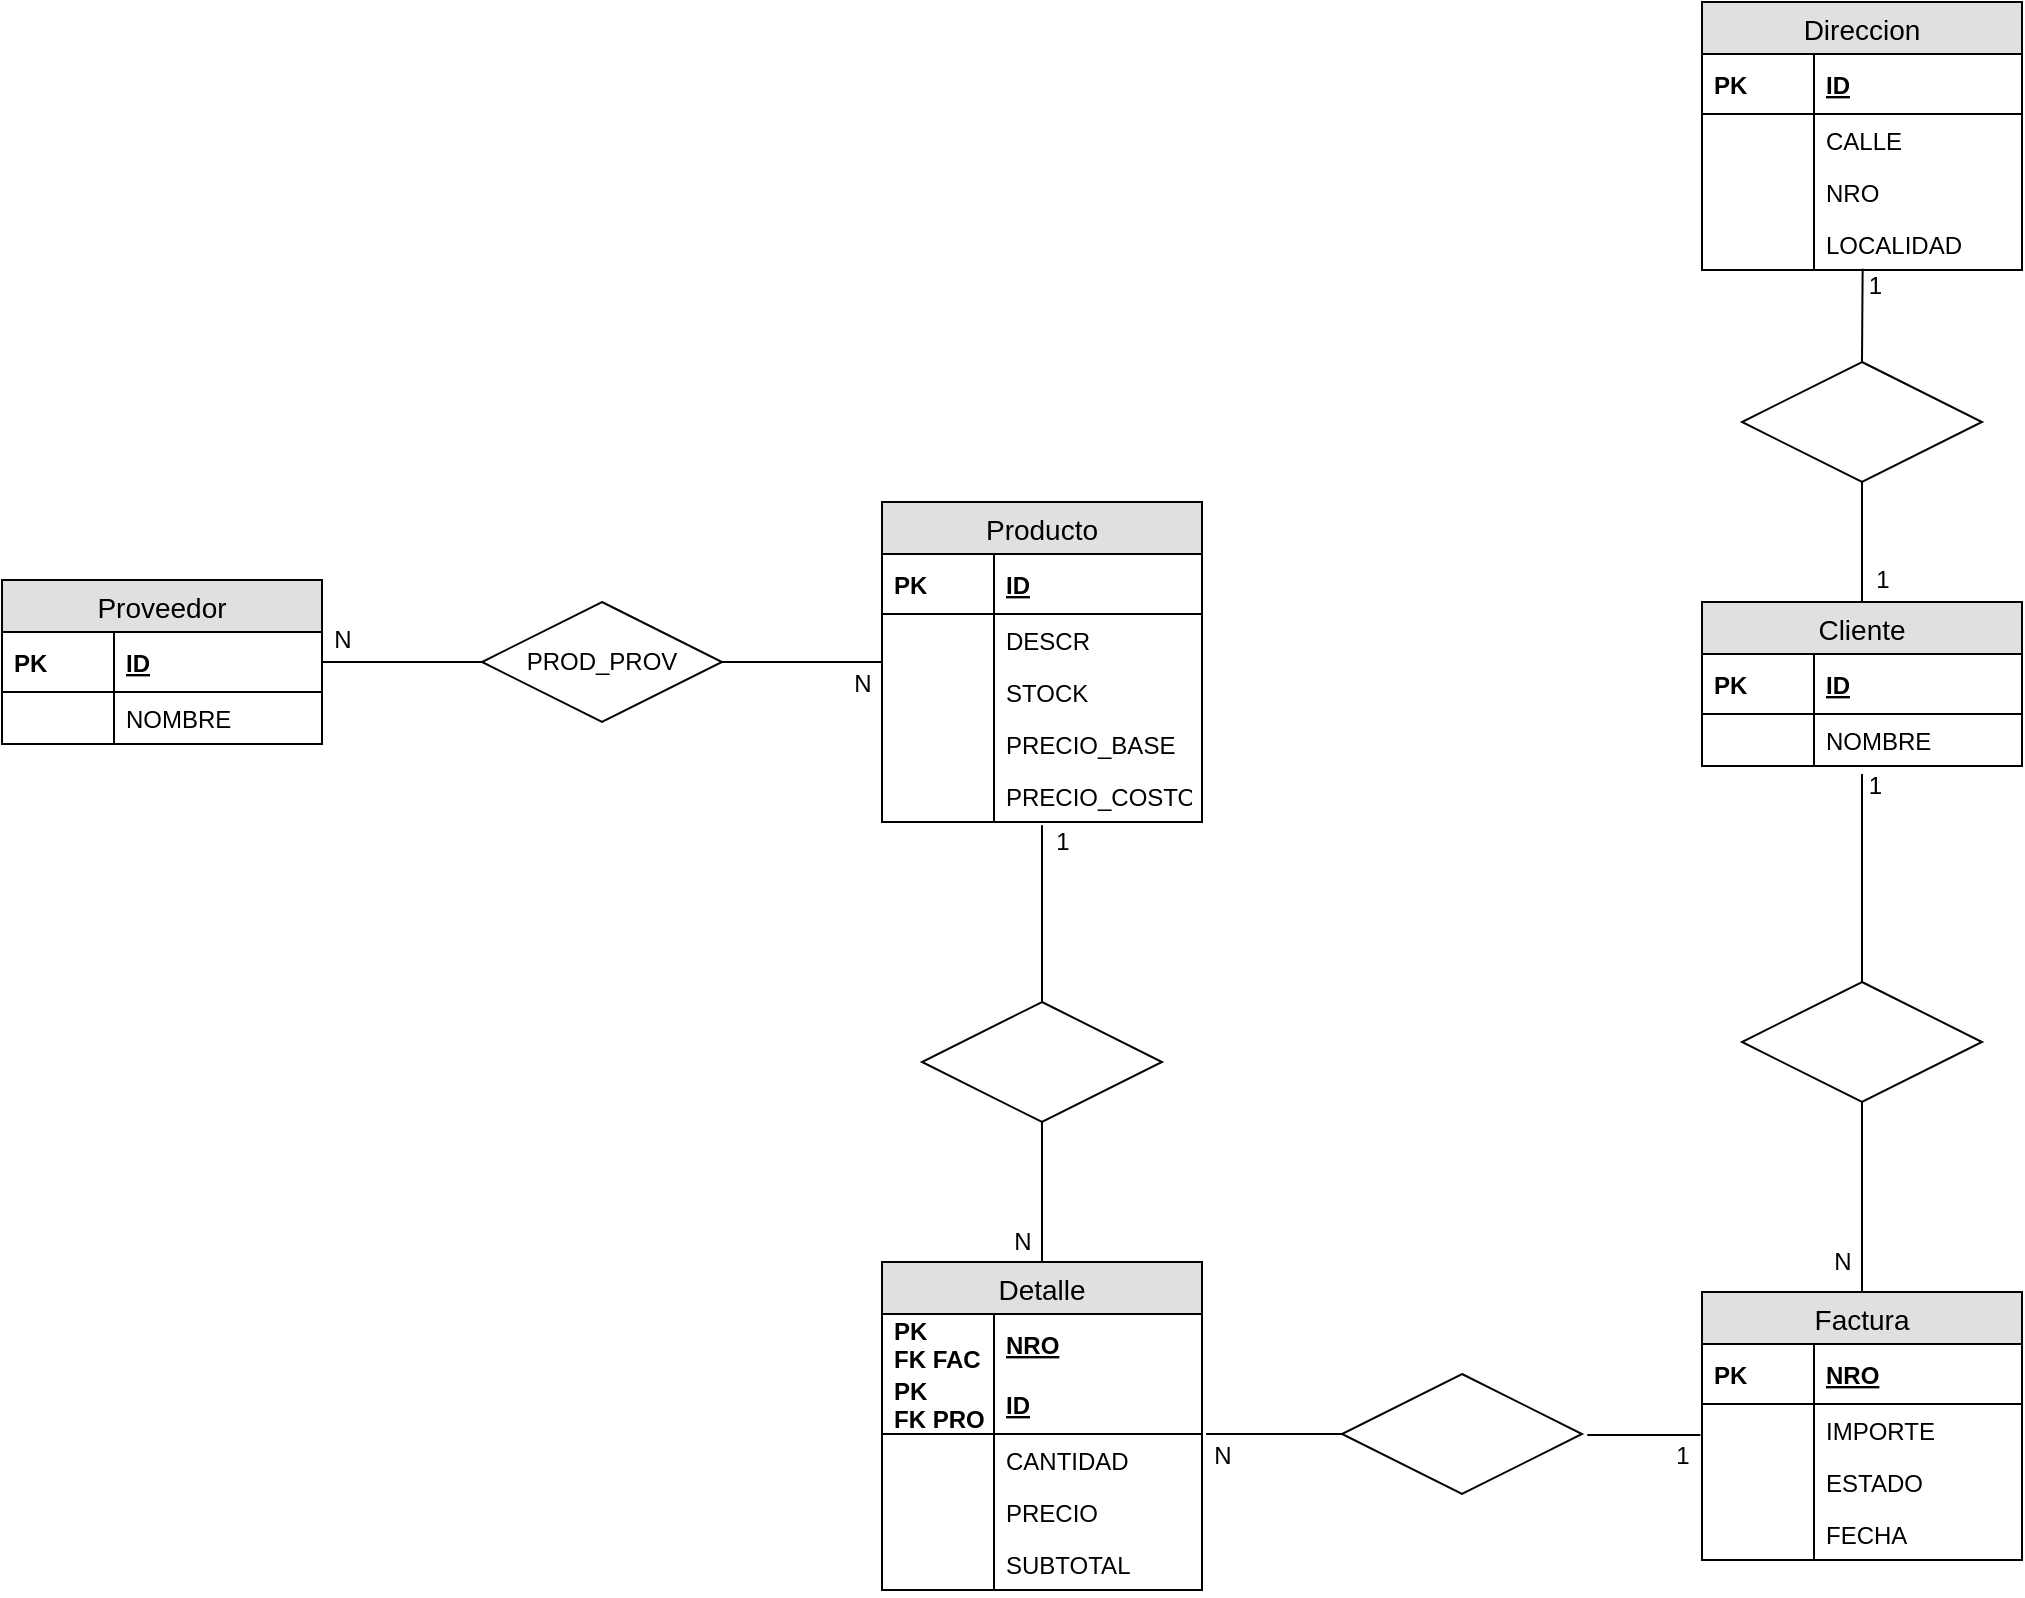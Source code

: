 <mxfile version="12.6.5" type="device"><diagram id="7vEFr5vi3Zg_Bs0gpR6n" name="Page-1"><mxGraphModel dx="2767" dy="2060" grid="1" gridSize="10" guides="1" tooltips="1" connect="1" arrows="1" fold="1" page="1" pageScale="1" pageWidth="850" pageHeight="1100" math="0" shadow="0"><root><mxCell id="0"/><mxCell id="1" parent="0"/><mxCell id="Hqzu6Dnas3i5PshKOOas-34" value="Proveedor" style="swimlane;fontStyle=0;childLayout=stackLayout;horizontal=1;startSize=26;fillColor=#e0e0e0;horizontalStack=0;resizeParent=1;resizeParentMax=0;resizeLast=0;collapsible=1;marginBottom=0;swimlaneFillColor=#ffffff;align=center;fontSize=14;" vertex="1" parent="1"><mxGeometry x="-230" y="199" width="160" height="82" as="geometry"><mxRectangle x="-160" y="160" width="120" height="26" as="alternateBounds"/></mxGeometry></mxCell><mxCell id="Hqzu6Dnas3i5PshKOOas-37" value="ID" style="shape=partialRectangle;top=0;left=0;right=0;bottom=1;align=left;verticalAlign=middle;fillColor=none;spacingLeft=60;spacingRight=4;overflow=hidden;rotatable=0;points=[[0,0.5],[1,0.5]];portConstraint=eastwest;dropTarget=0;fontStyle=5;fontSize=12;" vertex="1" parent="Hqzu6Dnas3i5PshKOOas-34"><mxGeometry y="26" width="160" height="30" as="geometry"/></mxCell><mxCell id="Hqzu6Dnas3i5PshKOOas-38" value="PK" style="shape=partialRectangle;fontStyle=1;top=0;left=0;bottom=0;fillColor=none;align=left;verticalAlign=middle;spacingLeft=4;spacingRight=4;overflow=hidden;rotatable=0;points=[];portConstraint=eastwest;part=1;fontSize=12;" vertex="1" connectable="0" parent="Hqzu6Dnas3i5PshKOOas-37"><mxGeometry width="56" height="30" as="geometry"/></mxCell><mxCell id="Hqzu6Dnas3i5PshKOOas-39" value="NOMBRE" style="shape=partialRectangle;top=0;left=0;right=0;bottom=0;align=left;verticalAlign=top;fillColor=none;spacingLeft=60;spacingRight=4;overflow=hidden;rotatable=0;points=[[0,0.5],[1,0.5]];portConstraint=eastwest;dropTarget=0;fontSize=12;" vertex="1" parent="Hqzu6Dnas3i5PshKOOas-34"><mxGeometry y="56" width="160" height="26" as="geometry"/></mxCell><mxCell id="Hqzu6Dnas3i5PshKOOas-40" value="" style="shape=partialRectangle;top=0;left=0;bottom=0;fillColor=none;align=left;verticalAlign=top;spacingLeft=4;spacingRight=4;overflow=hidden;rotatable=0;points=[];portConstraint=eastwest;part=1;fontSize=12;" vertex="1" connectable="0" parent="Hqzu6Dnas3i5PshKOOas-39"><mxGeometry width="56" height="26" as="geometry"/></mxCell><mxCell id="Hqzu6Dnas3i5PshKOOas-41" value="Detalle" style="swimlane;fontStyle=0;childLayout=stackLayout;horizontal=1;startSize=26;fillColor=#e0e0e0;horizontalStack=0;resizeParent=1;resizeParentMax=0;resizeLast=0;collapsible=1;marginBottom=0;swimlaneFillColor=#ffffff;align=center;fontSize=14;" vertex="1" parent="1"><mxGeometry x="210" y="540" width="160" height="164" as="geometry"><mxRectangle x="120" y="480" width="120" height="26" as="alternateBounds"/></mxGeometry></mxCell><mxCell id="Hqzu6Dnas3i5PshKOOas-42" value="NRO" style="shape=partialRectangle;top=0;left=0;right=0;bottom=0;align=left;verticalAlign=middle;fillColor=none;spacingLeft=60;spacingRight=4;overflow=hidden;rotatable=0;points=[[0,0.5],[1,0.5]];portConstraint=eastwest;dropTarget=0;fontStyle=5;fontSize=12;" vertex="1" parent="Hqzu6Dnas3i5PshKOOas-41"><mxGeometry y="26" width="160" height="30" as="geometry"/></mxCell><mxCell id="Hqzu6Dnas3i5PshKOOas-43" value="PK&#10;FK FAC" style="shape=partialRectangle;fontStyle=1;top=0;left=0;bottom=0;fillColor=none;align=left;verticalAlign=middle;spacingLeft=4;spacingRight=4;overflow=hidden;rotatable=0;points=[];portConstraint=eastwest;part=1;fontSize=12;" vertex="1" connectable="0" parent="Hqzu6Dnas3i5PshKOOas-42"><mxGeometry width="56" height="30" as="geometry"/></mxCell><mxCell id="Hqzu6Dnas3i5PshKOOas-44" value="ID" style="shape=partialRectangle;top=0;left=0;right=0;bottom=1;align=left;verticalAlign=middle;fillColor=none;spacingLeft=60;spacingRight=4;overflow=hidden;rotatable=0;points=[[0,0.5],[1,0.5]];portConstraint=eastwest;dropTarget=0;fontStyle=5;fontSize=12;" vertex="1" parent="Hqzu6Dnas3i5PshKOOas-41"><mxGeometry y="56" width="160" height="30" as="geometry"/></mxCell><mxCell id="Hqzu6Dnas3i5PshKOOas-45" value="PK&#10;FK PRO" style="shape=partialRectangle;fontStyle=1;top=0;left=0;bottom=0;fillColor=none;align=left;verticalAlign=middle;spacingLeft=4;spacingRight=4;overflow=hidden;rotatable=0;points=[];portConstraint=eastwest;part=1;fontSize=12;" vertex="1" connectable="0" parent="Hqzu6Dnas3i5PshKOOas-44"><mxGeometry width="56" height="30" as="geometry"/></mxCell><mxCell id="Hqzu6Dnas3i5PshKOOas-46" value="CANTIDAD" style="shape=partialRectangle;top=0;left=0;right=0;bottom=0;align=left;verticalAlign=top;fillColor=none;spacingLeft=60;spacingRight=4;overflow=hidden;rotatable=0;points=[[0,0.5],[1,0.5]];portConstraint=eastwest;dropTarget=0;fontSize=12;" vertex="1" parent="Hqzu6Dnas3i5PshKOOas-41"><mxGeometry y="86" width="160" height="26" as="geometry"/></mxCell><mxCell id="Hqzu6Dnas3i5PshKOOas-47" value="" style="shape=partialRectangle;top=0;left=0;bottom=0;fillColor=none;align=left;verticalAlign=top;spacingLeft=4;spacingRight=4;overflow=hidden;rotatable=0;points=[];portConstraint=eastwest;part=1;fontSize=12;" vertex="1" connectable="0" parent="Hqzu6Dnas3i5PshKOOas-46"><mxGeometry width="56" height="26" as="geometry"/></mxCell><mxCell id="Hqzu6Dnas3i5PshKOOas-91" value="PRECIO" style="shape=partialRectangle;top=0;left=0;right=0;bottom=0;align=left;verticalAlign=top;fillColor=none;spacingLeft=60;spacingRight=4;overflow=hidden;rotatable=0;points=[[0,0.5],[1,0.5]];portConstraint=eastwest;dropTarget=0;fontSize=12;" vertex="1" parent="Hqzu6Dnas3i5PshKOOas-41"><mxGeometry y="112" width="160" height="26" as="geometry"/></mxCell><mxCell id="Hqzu6Dnas3i5PshKOOas-92" value="" style="shape=partialRectangle;top=0;left=0;bottom=0;fillColor=none;align=left;verticalAlign=top;spacingLeft=4;spacingRight=4;overflow=hidden;rotatable=0;points=[];portConstraint=eastwest;part=1;fontSize=12;" vertex="1" connectable="0" parent="Hqzu6Dnas3i5PshKOOas-91"><mxGeometry width="56" height="26" as="geometry"/></mxCell><mxCell id="Hqzu6Dnas3i5PshKOOas-93" value="SUBTOTAL" style="shape=partialRectangle;top=0;left=0;right=0;bottom=0;align=left;verticalAlign=top;fillColor=none;spacingLeft=60;spacingRight=4;overflow=hidden;rotatable=0;points=[[0,0.5],[1,0.5]];portConstraint=eastwest;dropTarget=0;fontSize=12;" vertex="1" parent="Hqzu6Dnas3i5PshKOOas-41"><mxGeometry y="138" width="160" height="26" as="geometry"/></mxCell><mxCell id="Hqzu6Dnas3i5PshKOOas-94" value="" style="shape=partialRectangle;top=0;left=0;bottom=0;fillColor=none;align=left;verticalAlign=top;spacingLeft=4;spacingRight=4;overflow=hidden;rotatable=0;points=[];portConstraint=eastwest;part=1;fontSize=12;" vertex="1" connectable="0" parent="Hqzu6Dnas3i5PshKOOas-93"><mxGeometry width="56" height="26" as="geometry"/></mxCell><mxCell id="Hqzu6Dnas3i5PshKOOas-48" value="Producto" style="swimlane;fontStyle=0;childLayout=stackLayout;horizontal=1;startSize=26;fillColor=#e0e0e0;horizontalStack=0;resizeParent=1;resizeParentMax=0;resizeLast=0;collapsible=1;marginBottom=0;swimlaneFillColor=#ffffff;align=center;fontSize=14;" vertex="1" parent="1"><mxGeometry x="210" y="160" width="160" height="160" as="geometry"><mxRectangle x="120" y="160" width="120" height="26" as="alternateBounds"/></mxGeometry></mxCell><mxCell id="Hqzu6Dnas3i5PshKOOas-51" value="ID" style="shape=partialRectangle;top=0;left=0;right=0;bottom=1;align=left;verticalAlign=middle;fillColor=none;spacingLeft=60;spacingRight=4;overflow=hidden;rotatable=0;points=[[0,0.5],[1,0.5]];portConstraint=eastwest;dropTarget=0;fontStyle=5;fontSize=12;" vertex="1" parent="Hqzu6Dnas3i5PshKOOas-48"><mxGeometry y="26" width="160" height="30" as="geometry"/></mxCell><mxCell id="Hqzu6Dnas3i5PshKOOas-52" value="PK" style="shape=partialRectangle;fontStyle=1;top=0;left=0;bottom=0;fillColor=none;align=left;verticalAlign=middle;spacingLeft=4;spacingRight=4;overflow=hidden;rotatable=0;points=[];portConstraint=eastwest;part=1;fontSize=12;" vertex="1" connectable="0" parent="Hqzu6Dnas3i5PshKOOas-51"><mxGeometry width="56" height="30" as="geometry"/></mxCell><mxCell id="Hqzu6Dnas3i5PshKOOas-53" value="DESCR" style="shape=partialRectangle;top=0;left=0;right=0;bottom=0;align=left;verticalAlign=top;fillColor=none;spacingLeft=60;spacingRight=4;overflow=hidden;rotatable=0;points=[[0,0.5],[1,0.5]];portConstraint=eastwest;dropTarget=0;fontSize=12;" vertex="1" parent="Hqzu6Dnas3i5PshKOOas-48"><mxGeometry y="56" width="160" height="26" as="geometry"/></mxCell><mxCell id="Hqzu6Dnas3i5PshKOOas-54" value="" style="shape=partialRectangle;top=0;left=0;bottom=0;fillColor=none;align=left;verticalAlign=top;spacingLeft=4;spacingRight=4;overflow=hidden;rotatable=0;points=[];portConstraint=eastwest;part=1;fontSize=12;" vertex="1" connectable="0" parent="Hqzu6Dnas3i5PshKOOas-53"><mxGeometry width="56" height="26" as="geometry"/></mxCell><mxCell id="Hqzu6Dnas3i5PshKOOas-97" value="STOCK" style="shape=partialRectangle;top=0;left=0;right=0;bottom=0;align=left;verticalAlign=top;fillColor=none;spacingLeft=60;spacingRight=4;overflow=hidden;rotatable=0;points=[[0,0.5],[1,0.5]];portConstraint=eastwest;dropTarget=0;fontSize=12;" vertex="1" parent="Hqzu6Dnas3i5PshKOOas-48"><mxGeometry y="82" width="160" height="26" as="geometry"/></mxCell><mxCell id="Hqzu6Dnas3i5PshKOOas-98" value="" style="shape=partialRectangle;top=0;left=0;bottom=0;fillColor=none;align=left;verticalAlign=top;spacingLeft=4;spacingRight=4;overflow=hidden;rotatable=0;points=[];portConstraint=eastwest;part=1;fontSize=12;" vertex="1" connectable="0" parent="Hqzu6Dnas3i5PshKOOas-97"><mxGeometry width="56" height="26" as="geometry"/></mxCell><mxCell id="Hqzu6Dnas3i5PshKOOas-99" value="PRECIO_BASE" style="shape=partialRectangle;top=0;left=0;right=0;bottom=0;align=left;verticalAlign=top;fillColor=none;spacingLeft=60;spacingRight=4;overflow=hidden;rotatable=0;points=[[0,0.5],[1,0.5]];portConstraint=eastwest;dropTarget=0;fontSize=12;" vertex="1" parent="Hqzu6Dnas3i5PshKOOas-48"><mxGeometry y="108" width="160" height="26" as="geometry"/></mxCell><mxCell id="Hqzu6Dnas3i5PshKOOas-100" value="" style="shape=partialRectangle;top=0;left=0;bottom=0;fillColor=none;align=left;verticalAlign=top;spacingLeft=4;spacingRight=4;overflow=hidden;rotatable=0;points=[];portConstraint=eastwest;part=1;fontSize=12;" vertex="1" connectable="0" parent="Hqzu6Dnas3i5PshKOOas-99"><mxGeometry width="56" height="26" as="geometry"/></mxCell><mxCell id="Hqzu6Dnas3i5PshKOOas-101" value="PRECIO_COSTO" style="shape=partialRectangle;top=0;left=0;right=0;bottom=0;align=left;verticalAlign=top;fillColor=none;spacingLeft=60;spacingRight=4;overflow=hidden;rotatable=0;points=[[0,0.5],[1,0.5]];portConstraint=eastwest;dropTarget=0;fontSize=12;" vertex="1" parent="Hqzu6Dnas3i5PshKOOas-48"><mxGeometry y="134" width="160" height="26" as="geometry"/></mxCell><mxCell id="Hqzu6Dnas3i5PshKOOas-102" value="" style="shape=partialRectangle;top=0;left=0;bottom=0;fillColor=none;align=left;verticalAlign=top;spacingLeft=4;spacingRight=4;overflow=hidden;rotatable=0;points=[];portConstraint=eastwest;part=1;fontSize=12;" vertex="1" connectable="0" parent="Hqzu6Dnas3i5PshKOOas-101"><mxGeometry width="56" height="26" as="geometry"/></mxCell><mxCell id="Hqzu6Dnas3i5PshKOOas-55" value="Factura" style="swimlane;fontStyle=0;childLayout=stackLayout;horizontal=1;startSize=26;fillColor=#e0e0e0;horizontalStack=0;resizeParent=1;resizeParentMax=0;resizeLast=0;collapsible=1;marginBottom=0;swimlaneFillColor=#ffffff;align=center;fontSize=14;" vertex="1" parent="1"><mxGeometry x="620" y="555" width="160" height="134" as="geometry"><mxRectangle x="400" y="480" width="120" height="26" as="alternateBounds"/></mxGeometry></mxCell><mxCell id="Hqzu6Dnas3i5PshKOOas-58" value="NRO" style="shape=partialRectangle;top=0;left=0;right=0;bottom=1;align=left;verticalAlign=middle;fillColor=none;spacingLeft=60;spacingRight=4;overflow=hidden;rotatable=0;points=[[0,0.5],[1,0.5]];portConstraint=eastwest;dropTarget=0;fontStyle=5;fontSize=12;" vertex="1" parent="Hqzu6Dnas3i5PshKOOas-55"><mxGeometry y="26" width="160" height="30" as="geometry"/></mxCell><mxCell id="Hqzu6Dnas3i5PshKOOas-59" value="PK" style="shape=partialRectangle;fontStyle=1;top=0;left=0;bottom=0;fillColor=none;align=left;verticalAlign=middle;spacingLeft=4;spacingRight=4;overflow=hidden;rotatable=0;points=[];portConstraint=eastwest;part=1;fontSize=12;" vertex="1" connectable="0" parent="Hqzu6Dnas3i5PshKOOas-58"><mxGeometry width="56" height="30" as="geometry"/></mxCell><mxCell id="Hqzu6Dnas3i5PshKOOas-60" value="IMPORTE" style="shape=partialRectangle;top=0;left=0;right=0;bottom=0;align=left;verticalAlign=top;fillColor=none;spacingLeft=60;spacingRight=4;overflow=hidden;rotatable=0;points=[[0,0.5],[1,0.5]];portConstraint=eastwest;dropTarget=0;fontSize=12;" vertex="1" parent="Hqzu6Dnas3i5PshKOOas-55"><mxGeometry y="56" width="160" height="26" as="geometry"/></mxCell><mxCell id="Hqzu6Dnas3i5PshKOOas-61" value="" style="shape=partialRectangle;top=0;left=0;bottom=0;fillColor=none;align=left;verticalAlign=top;spacingLeft=4;spacingRight=4;overflow=hidden;rotatable=0;points=[];portConstraint=eastwest;part=1;fontSize=12;" vertex="1" connectable="0" parent="Hqzu6Dnas3i5PshKOOas-60"><mxGeometry width="56" height="26" as="geometry"/></mxCell><mxCell id="Hqzu6Dnas3i5PshKOOas-103" value="ESTADO" style="shape=partialRectangle;top=0;left=0;right=0;bottom=0;align=left;verticalAlign=top;fillColor=none;spacingLeft=60;spacingRight=4;overflow=hidden;rotatable=0;points=[[0,0.5],[1,0.5]];portConstraint=eastwest;dropTarget=0;fontSize=12;" vertex="1" parent="Hqzu6Dnas3i5PshKOOas-55"><mxGeometry y="82" width="160" height="26" as="geometry"/></mxCell><mxCell id="Hqzu6Dnas3i5PshKOOas-104" value="" style="shape=partialRectangle;top=0;left=0;bottom=0;fillColor=none;align=left;verticalAlign=top;spacingLeft=4;spacingRight=4;overflow=hidden;rotatable=0;points=[];portConstraint=eastwest;part=1;fontSize=12;" vertex="1" connectable="0" parent="Hqzu6Dnas3i5PshKOOas-103"><mxGeometry width="56" height="26" as="geometry"/></mxCell><mxCell id="Hqzu6Dnas3i5PshKOOas-105" value="FECHA" style="shape=partialRectangle;top=0;left=0;right=0;bottom=0;align=left;verticalAlign=top;fillColor=none;spacingLeft=60;spacingRight=4;overflow=hidden;rotatable=0;points=[[0,0.5],[1,0.5]];portConstraint=eastwest;dropTarget=0;fontSize=12;" vertex="1" parent="Hqzu6Dnas3i5PshKOOas-55"><mxGeometry y="108" width="160" height="26" as="geometry"/></mxCell><mxCell id="Hqzu6Dnas3i5PshKOOas-106" value="" style="shape=partialRectangle;top=0;left=0;bottom=0;fillColor=none;align=left;verticalAlign=top;spacingLeft=4;spacingRight=4;overflow=hidden;rotatable=0;points=[];portConstraint=eastwest;part=1;fontSize=12;" vertex="1" connectable="0" parent="Hqzu6Dnas3i5PshKOOas-105"><mxGeometry width="56" height="26" as="geometry"/></mxCell><mxCell id="Hqzu6Dnas3i5PshKOOas-62" value="Cliente" style="swimlane;fontStyle=0;childLayout=stackLayout;horizontal=1;startSize=26;fillColor=#e0e0e0;horizontalStack=0;resizeParent=1;resizeParentMax=0;resizeLast=0;collapsible=1;marginBottom=0;swimlaneFillColor=#ffffff;align=center;fontSize=14;" vertex="1" parent="1"><mxGeometry x="620" y="210" width="160" height="82" as="geometry"><mxRectangle x="400" y="160" width="120" height="26" as="alternateBounds"/></mxGeometry></mxCell><mxCell id="Hqzu6Dnas3i5PshKOOas-65" value="ID" style="shape=partialRectangle;top=0;left=0;right=0;bottom=1;align=left;verticalAlign=middle;fillColor=none;spacingLeft=60;spacingRight=4;overflow=hidden;rotatable=0;points=[[0,0.5],[1,0.5]];portConstraint=eastwest;dropTarget=0;fontStyle=5;fontSize=12;" vertex="1" parent="Hqzu6Dnas3i5PshKOOas-62"><mxGeometry y="26" width="160" height="30" as="geometry"/></mxCell><mxCell id="Hqzu6Dnas3i5PshKOOas-66" value="PK" style="shape=partialRectangle;fontStyle=1;top=0;left=0;bottom=0;fillColor=none;align=left;verticalAlign=middle;spacingLeft=4;spacingRight=4;overflow=hidden;rotatable=0;points=[];portConstraint=eastwest;part=1;fontSize=12;" vertex="1" connectable="0" parent="Hqzu6Dnas3i5PshKOOas-65"><mxGeometry width="56" height="30" as="geometry"/></mxCell><mxCell id="Hqzu6Dnas3i5PshKOOas-67" value="NOMBRE" style="shape=partialRectangle;top=0;left=0;right=0;bottom=0;align=left;verticalAlign=top;fillColor=none;spacingLeft=60;spacingRight=4;overflow=hidden;rotatable=0;points=[[0,0.5],[1,0.5]];portConstraint=eastwest;dropTarget=0;fontSize=12;" vertex="1" parent="Hqzu6Dnas3i5PshKOOas-62"><mxGeometry y="56" width="160" height="26" as="geometry"/></mxCell><mxCell id="Hqzu6Dnas3i5PshKOOas-68" value="" style="shape=partialRectangle;top=0;left=0;bottom=0;fillColor=none;align=left;verticalAlign=top;spacingLeft=4;spacingRight=4;overflow=hidden;rotatable=0;points=[];portConstraint=eastwest;part=1;fontSize=12;" vertex="1" connectable="0" parent="Hqzu6Dnas3i5PshKOOas-67"><mxGeometry width="56" height="26" as="geometry"/></mxCell><mxCell id="Hqzu6Dnas3i5PshKOOas-107" value="PROD_PROV" style="shape=rhombus;perimeter=rhombusPerimeter;whiteSpace=wrap;html=1;align=center;" vertex="1" parent="1"><mxGeometry x="10" y="210" width="120" height="60" as="geometry"/></mxCell><mxCell id="Hqzu6Dnas3i5PshKOOas-108" value="&lt;br&gt;" style="shape=rhombus;perimeter=rhombusPerimeter;whiteSpace=wrap;html=1;align=center;" vertex="1" parent="1"><mxGeometry x="230" y="410" width="120" height="60" as="geometry"/></mxCell><mxCell id="Hqzu6Dnas3i5PshKOOas-109" value="" style="shape=rhombus;perimeter=rhombusPerimeter;whiteSpace=wrap;html=1;align=center;" vertex="1" parent="1"><mxGeometry x="440" y="596" width="120" height="60" as="geometry"/></mxCell><mxCell id="Hqzu6Dnas3i5PshKOOas-110" value="" style="shape=rhombus;perimeter=rhombusPerimeter;whiteSpace=wrap;html=1;align=center;" vertex="1" parent="1"><mxGeometry x="640" y="400" width="120" height="60" as="geometry"/></mxCell><mxCell id="Hqzu6Dnas3i5PshKOOas-112" value="" style="endArrow=none;html=1;rounded=0;exitX=0.5;exitY=0;exitDx=0;exitDy=0;entryX=0.5;entryY=1.154;entryDx=0;entryDy=0;entryPerimeter=0;" edge="1" parent="1" source="Hqzu6Dnas3i5PshKOOas-110" target="Hqzu6Dnas3i5PshKOOas-67"><mxGeometry relative="1" as="geometry"><mxPoint x="500" y="370" as="sourcePoint"/><mxPoint x="700" y="310" as="targetPoint"/></mxGeometry></mxCell><mxCell id="Hqzu6Dnas3i5PshKOOas-113" value="1" style="resizable=0;html=1;align=right;verticalAlign=bottom;" connectable="0" vertex="1" parent="Hqzu6Dnas3i5PshKOOas-112"><mxGeometry x="1" relative="1" as="geometry"><mxPoint x="10" y="14" as="offset"/></mxGeometry></mxCell><mxCell id="Hqzu6Dnas3i5PshKOOas-114" value="" style="endArrow=none;html=1;rounded=0;exitX=0.5;exitY=1;exitDx=0;exitDy=0;entryX=0.5;entryY=0;entryDx=0;entryDy=0;" edge="1" parent="1" source="Hqzu6Dnas3i5PshKOOas-110" target="Hqzu6Dnas3i5PshKOOas-55"><mxGeometry relative="1" as="geometry"><mxPoint x="-230" y="730" as="sourcePoint"/><mxPoint x="-70" y="730" as="targetPoint"/></mxGeometry></mxCell><mxCell id="Hqzu6Dnas3i5PshKOOas-115" value="N" style="text;html=1;align=center;verticalAlign=middle;resizable=0;points=[];labelBackgroundColor=#ffffff;" vertex="1" connectable="0" parent="Hqzu6Dnas3i5PshKOOas-114"><mxGeometry x="0.726" y="1" relative="1" as="geometry"><mxPoint x="-11" y="-2" as="offset"/></mxGeometry></mxCell><mxCell id="Hqzu6Dnas3i5PshKOOas-116" value="" style="endArrow=none;html=1;rounded=0;exitX=1.013;exitY=0;exitDx=0;exitDy=0;entryX=0;entryY=0.5;entryDx=0;entryDy=0;exitPerimeter=0;" edge="1" parent="1" source="Hqzu6Dnas3i5PshKOOas-46" target="Hqzu6Dnas3i5PshKOOas-109"><mxGeometry relative="1" as="geometry"><mxPoint x="450" y="450" as="sourcePoint"/><mxPoint x="610" y="450" as="targetPoint"/></mxGeometry></mxCell><mxCell id="Hqzu6Dnas3i5PshKOOas-117" value="N" style="text;html=1;align=center;verticalAlign=middle;resizable=0;points=[];labelBackgroundColor=#ffffff;" vertex="1" connectable="0" parent="Hqzu6Dnas3i5PshKOOas-116"><mxGeometry x="-0.649" y="2" relative="1" as="geometry"><mxPoint x="-4.02" y="13" as="offset"/></mxGeometry></mxCell><mxCell id="Hqzu6Dnas3i5PshKOOas-118" value="" style="endArrow=none;html=1;rounded=0;exitX=1.022;exitY=0.509;exitDx=0;exitDy=0;exitPerimeter=0;entryX=-0.005;entryY=0.598;entryDx=0;entryDy=0;entryPerimeter=0;" edge="1" parent="1" source="Hqzu6Dnas3i5PshKOOas-109" target="Hqzu6Dnas3i5PshKOOas-60"><mxGeometry relative="1" as="geometry"><mxPoint x="540" y="660" as="sourcePoint"/><mxPoint x="700" y="660" as="targetPoint"/></mxGeometry></mxCell><mxCell id="Hqzu6Dnas3i5PshKOOas-119" value="1" style="text;html=1;align=center;verticalAlign=middle;resizable=0;points=[];labelBackgroundColor=#ffffff;" vertex="1" connectable="0" parent="Hqzu6Dnas3i5PshKOOas-118"><mxGeometry x="0.67" y="1" relative="1" as="geometry"><mxPoint y="11.45" as="offset"/></mxGeometry></mxCell><mxCell id="Hqzu6Dnas3i5PshKOOas-120" value="" style="endArrow=none;html=1;rounded=0;exitX=0.5;exitY=1;exitDx=0;exitDy=0;entryX=0.5;entryY=0;entryDx=0;entryDy=0;" edge="1" parent="1" source="Hqzu6Dnas3i5PshKOOas-108" target="Hqzu6Dnas3i5PshKOOas-41"><mxGeometry relative="1" as="geometry"><mxPoint x="190" y="460" as="sourcePoint"/><mxPoint x="350" y="460" as="targetPoint"/></mxGeometry></mxCell><mxCell id="Hqzu6Dnas3i5PshKOOas-123" value="N" style="text;html=1;align=center;verticalAlign=middle;resizable=0;points=[];labelBackgroundColor=#ffffff;" vertex="1" connectable="0" parent="Hqzu6Dnas3i5PshKOOas-120"><mxGeometry x="0.762" y="2" relative="1" as="geometry"><mxPoint x="-12" y="-1.67" as="offset"/></mxGeometry></mxCell><mxCell id="Hqzu6Dnas3i5PshKOOas-121" value="" style="endArrow=none;html=1;rounded=0;exitX=0.5;exitY=0;exitDx=0;exitDy=0;entryX=0.5;entryY=1.064;entryDx=0;entryDy=0;entryPerimeter=0;" edge="1" parent="1" source="Hqzu6Dnas3i5PshKOOas-108" target="Hqzu6Dnas3i5PshKOOas-101"><mxGeometry relative="1" as="geometry"><mxPoint x="190" y="360" as="sourcePoint"/><mxPoint x="350" y="360" as="targetPoint"/></mxGeometry></mxCell><mxCell id="Hqzu6Dnas3i5PshKOOas-122" value="1" style="text;html=1;align=center;verticalAlign=middle;resizable=0;points=[];labelBackgroundColor=#ffffff;" vertex="1" connectable="0" parent="Hqzu6Dnas3i5PshKOOas-121"><mxGeometry x="0.811" y="1" relative="1" as="geometry"><mxPoint x="11" as="offset"/></mxGeometry></mxCell><mxCell id="Hqzu6Dnas3i5PshKOOas-124" value="" style="endArrow=none;html=1;rounded=0;exitX=1;exitY=0.5;exitDx=0;exitDy=0;entryX=-0.002;entryY=0.923;entryDx=0;entryDy=0;entryPerimeter=0;" edge="1" parent="1" source="Hqzu6Dnas3i5PshKOOas-107" target="Hqzu6Dnas3i5PshKOOas-53"><mxGeometry relative="1" as="geometry"><mxPoint x="30" y="300" as="sourcePoint"/><mxPoint x="190" y="300" as="targetPoint"/></mxGeometry></mxCell><mxCell id="Hqzu6Dnas3i5PshKOOas-125" value="N" style="text;html=1;align=center;verticalAlign=middle;resizable=0;points=[];labelBackgroundColor=#ffffff;" vertex="1" connectable="0" parent="Hqzu6Dnas3i5PshKOOas-124"><mxGeometry x="0.807" relative="1" as="geometry"><mxPoint x="-2" y="11" as="offset"/></mxGeometry></mxCell><mxCell id="Hqzu6Dnas3i5PshKOOas-126" value="" style="endArrow=none;html=1;rounded=0;exitX=0;exitY=0.5;exitDx=0;exitDy=0;entryX=1;entryY=0.5;entryDx=0;entryDy=0;" edge="1" parent="1" source="Hqzu6Dnas3i5PshKOOas-107" target="Hqzu6Dnas3i5PshKOOas-37"><mxGeometry relative="1" as="geometry"><mxPoint x="-20" y="270" as="sourcePoint"/><mxPoint x="140" y="270" as="targetPoint"/></mxGeometry></mxCell><mxCell id="Hqzu6Dnas3i5PshKOOas-127" value="N" style="text;html=1;align=center;verticalAlign=middle;resizable=0;points=[];labelBackgroundColor=#ffffff;" vertex="1" connectable="0" parent="Hqzu6Dnas3i5PshKOOas-126"><mxGeometry x="0.75" relative="1" as="geometry"><mxPoint y="-11" as="offset"/></mxGeometry></mxCell><mxCell id="Hqzu6Dnas3i5PshKOOas-128" value="Direccion" style="swimlane;fontStyle=0;childLayout=stackLayout;horizontal=1;startSize=26;fillColor=#e0e0e0;horizontalStack=0;resizeParent=1;resizeParentMax=0;resizeLast=0;collapsible=1;marginBottom=0;swimlaneFillColor=#ffffff;align=center;fontSize=14;" vertex="1" parent="1"><mxGeometry x="620" y="-90" width="160" height="134" as="geometry"/></mxCell><mxCell id="Hqzu6Dnas3i5PshKOOas-131" value="ID" style="shape=partialRectangle;top=0;left=0;right=0;bottom=1;align=left;verticalAlign=middle;fillColor=none;spacingLeft=60;spacingRight=4;overflow=hidden;rotatable=0;points=[[0,0.5],[1,0.5]];portConstraint=eastwest;dropTarget=0;fontStyle=5;fontSize=12;" vertex="1" parent="Hqzu6Dnas3i5PshKOOas-128"><mxGeometry y="26" width="160" height="30" as="geometry"/></mxCell><mxCell id="Hqzu6Dnas3i5PshKOOas-132" value="PK" style="shape=partialRectangle;fontStyle=1;top=0;left=0;bottom=0;fillColor=none;align=left;verticalAlign=middle;spacingLeft=4;spacingRight=4;overflow=hidden;rotatable=0;points=[];portConstraint=eastwest;part=1;fontSize=12;" vertex="1" connectable="0" parent="Hqzu6Dnas3i5PshKOOas-131"><mxGeometry width="56" height="30" as="geometry"/></mxCell><mxCell id="Hqzu6Dnas3i5PshKOOas-133" value="CALLE" style="shape=partialRectangle;top=0;left=0;right=0;bottom=0;align=left;verticalAlign=top;fillColor=none;spacingLeft=60;spacingRight=4;overflow=hidden;rotatable=0;points=[[0,0.5],[1,0.5]];portConstraint=eastwest;dropTarget=0;fontSize=12;" vertex="1" parent="Hqzu6Dnas3i5PshKOOas-128"><mxGeometry y="56" width="160" height="26" as="geometry"/></mxCell><mxCell id="Hqzu6Dnas3i5PshKOOas-134" value="" style="shape=partialRectangle;top=0;left=0;bottom=0;fillColor=none;align=left;verticalAlign=top;spacingLeft=4;spacingRight=4;overflow=hidden;rotatable=0;points=[];portConstraint=eastwest;part=1;fontSize=12;" vertex="1" connectable="0" parent="Hqzu6Dnas3i5PshKOOas-133"><mxGeometry width="56" height="26" as="geometry"/></mxCell><mxCell id="Hqzu6Dnas3i5PshKOOas-135" value="NRO" style="shape=partialRectangle;top=0;left=0;right=0;bottom=0;align=left;verticalAlign=top;fillColor=none;spacingLeft=60;spacingRight=4;overflow=hidden;rotatable=0;points=[[0,0.5],[1,0.5]];portConstraint=eastwest;dropTarget=0;fontSize=12;" vertex="1" parent="Hqzu6Dnas3i5PshKOOas-128"><mxGeometry y="82" width="160" height="26" as="geometry"/></mxCell><mxCell id="Hqzu6Dnas3i5PshKOOas-136" value="" style="shape=partialRectangle;top=0;left=0;bottom=0;fillColor=none;align=left;verticalAlign=top;spacingLeft=4;spacingRight=4;overflow=hidden;rotatable=0;points=[];portConstraint=eastwest;part=1;fontSize=12;" vertex="1" connectable="0" parent="Hqzu6Dnas3i5PshKOOas-135"><mxGeometry width="56" height="26" as="geometry"/></mxCell><mxCell id="Hqzu6Dnas3i5PshKOOas-137" value="LOCALIDAD" style="shape=partialRectangle;top=0;left=0;right=0;bottom=0;align=left;verticalAlign=top;fillColor=none;spacingLeft=60;spacingRight=4;overflow=hidden;rotatable=0;points=[[0,0.5],[1,0.5]];portConstraint=eastwest;dropTarget=0;fontSize=12;" vertex="1" parent="Hqzu6Dnas3i5PshKOOas-128"><mxGeometry y="108" width="160" height="26" as="geometry"/></mxCell><mxCell id="Hqzu6Dnas3i5PshKOOas-138" value="" style="shape=partialRectangle;top=0;left=0;bottom=0;fillColor=none;align=left;verticalAlign=top;spacingLeft=4;spacingRight=4;overflow=hidden;rotatable=0;points=[];portConstraint=eastwest;part=1;fontSize=12;" vertex="1" connectable="0" parent="Hqzu6Dnas3i5PshKOOas-137"><mxGeometry width="56" height="26" as="geometry"/></mxCell><mxCell id="Hqzu6Dnas3i5PshKOOas-139" value="" style="shape=rhombus;perimeter=rhombusPerimeter;whiteSpace=wrap;html=1;align=center;" vertex="1" parent="1"><mxGeometry x="640" y="90" width="120" height="60" as="geometry"/></mxCell><mxCell id="Hqzu6Dnas3i5PshKOOas-140" value="" style="endArrow=none;html=1;rounded=0;exitX=0.5;exitY=0;exitDx=0;exitDy=0;entryX=0.502;entryY=0.974;entryDx=0;entryDy=0;entryPerimeter=0;" edge="1" parent="1" source="Hqzu6Dnas3i5PshKOOas-139" target="Hqzu6Dnas3i5PshKOOas-137"><mxGeometry relative="1" as="geometry"><mxPoint x="500" y="104" as="sourcePoint"/><mxPoint x="700" y="50" as="targetPoint"/></mxGeometry></mxCell><mxCell id="Hqzu6Dnas3i5PshKOOas-141" value="1" style="resizable=0;html=1;align=right;verticalAlign=bottom;" connectable="0" vertex="1" parent="Hqzu6Dnas3i5PshKOOas-140"><mxGeometry x="1" relative="1" as="geometry"><mxPoint x="10" y="16.67" as="offset"/></mxGeometry></mxCell><mxCell id="Hqzu6Dnas3i5PshKOOas-142" value="" style="endArrow=none;html=1;rounded=0;entryX=0.5;entryY=1;entryDx=0;entryDy=0;exitX=0.5;exitY=0;exitDx=0;exitDy=0;" edge="1" parent="1" source="Hqzu6Dnas3i5PshKOOas-62" target="Hqzu6Dnas3i5PshKOOas-139"><mxGeometry relative="1" as="geometry"><mxPoint x="460" y="270" as="sourcePoint"/><mxPoint x="620" y="270" as="targetPoint"/></mxGeometry></mxCell><mxCell id="Hqzu6Dnas3i5PshKOOas-143" value="1" style="text;html=1;align=center;verticalAlign=middle;resizable=0;points=[];labelBackgroundColor=#ffffff;" vertex="1" connectable="0" parent="Hqzu6Dnas3i5PshKOOas-142"><mxGeometry x="-0.678" y="-1" relative="1" as="geometry"><mxPoint x="9" y="-1.33" as="offset"/></mxGeometry></mxCell></root></mxGraphModel></diagram></mxfile>